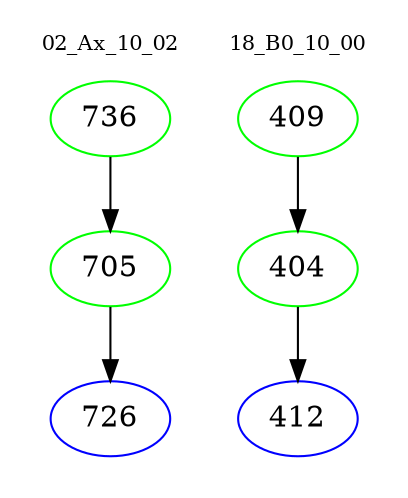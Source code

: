 digraph{
subgraph cluster_0 {
color = white
label = "02_Ax_10_02";
fontsize=10;
T0_736 [label="736", color="green"]
T0_736 -> T0_705 [color="black"]
T0_705 [label="705", color="green"]
T0_705 -> T0_726 [color="black"]
T0_726 [label="726", color="blue"]
}
subgraph cluster_1 {
color = white
label = "18_B0_10_00";
fontsize=10;
T1_409 [label="409", color="green"]
T1_409 -> T1_404 [color="black"]
T1_404 [label="404", color="green"]
T1_404 -> T1_412 [color="black"]
T1_412 [label="412", color="blue"]
}
}
